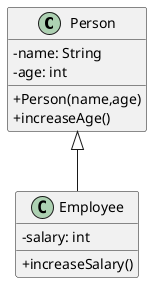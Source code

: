 @startuml
skinparam classAttributeIconSize 0

class Person {
 -name: String
 -age: int
 +Person(name,age)
 +increaseAge()
}

class Employee {
 -salary: int
 +increaseSalary()
}

Person <|-- Employee
@enduml
